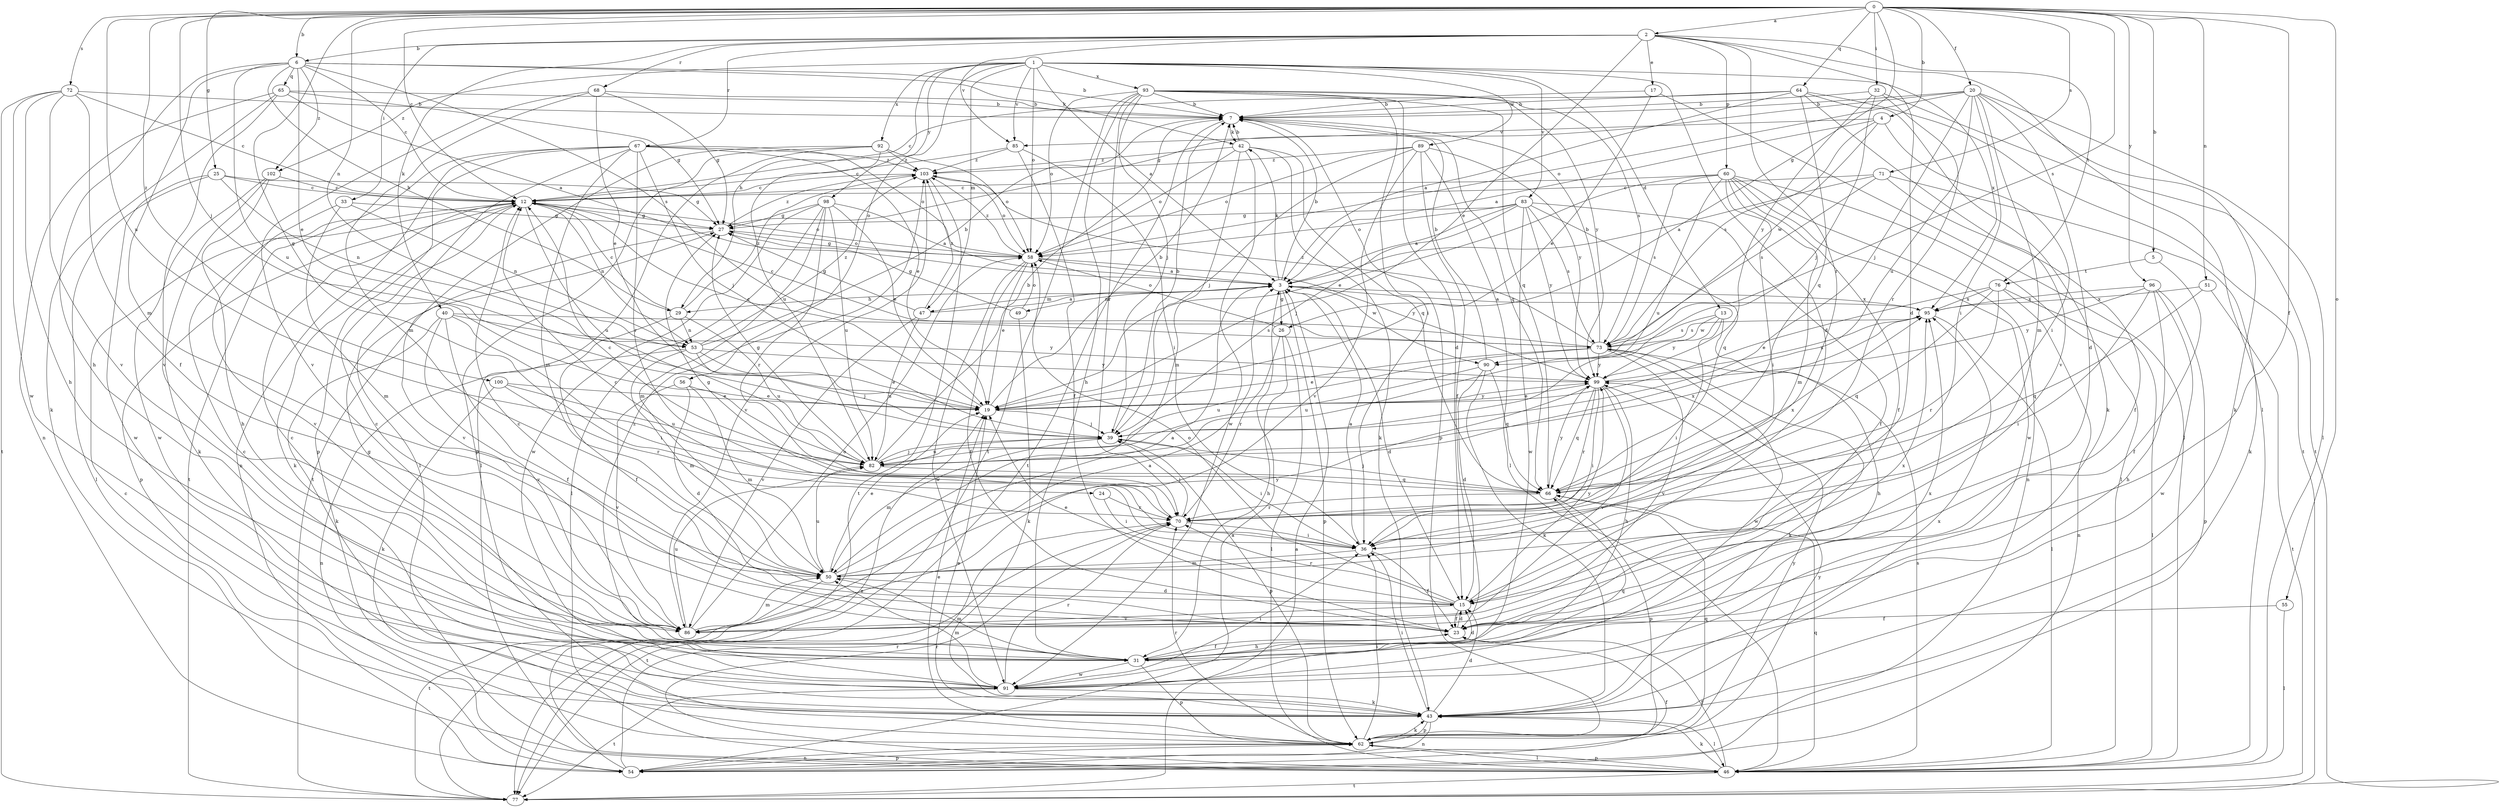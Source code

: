 strict digraph  {
0;
1;
2;
3;
4;
5;
6;
7;
12;
13;
15;
17;
19;
20;
23;
24;
25;
26;
27;
29;
31;
32;
33;
36;
39;
40;
42;
43;
46;
47;
49;
50;
51;
53;
54;
55;
56;
58;
60;
62;
64;
65;
66;
67;
68;
70;
71;
72;
73;
76;
77;
82;
83;
85;
86;
89;
90;
91;
92;
93;
95;
96;
98;
99;
100;
102;
103;
0 -> 2  [label=a];
0 -> 4  [label=b];
0 -> 5  [label=b];
0 -> 6  [label=b];
0 -> 12  [label=c];
0 -> 20  [label=f];
0 -> 23  [label=f];
0 -> 24  [label=g];
0 -> 25  [label=g];
0 -> 26  [label=g];
0 -> 32  [label=i];
0 -> 39  [label=j];
0 -> 51  [label=n];
0 -> 53  [label=n];
0 -> 55  [label=o];
0 -> 64  [label=q];
0 -> 71  [label=s];
0 -> 72  [label=s];
0 -> 73  [label=s];
0 -> 82  [label=u];
0 -> 96  [label=y];
0 -> 100  [label=z];
1 -> 3  [label=a];
1 -> 13  [label=d];
1 -> 15  [label=d];
1 -> 29  [label=h];
1 -> 47  [label=m];
1 -> 56  [label=o];
1 -> 58  [label=o];
1 -> 83  [label=v];
1 -> 85  [label=v];
1 -> 89  [label=w];
1 -> 92  [label=x];
1 -> 93  [label=x];
1 -> 95  [label=x];
1 -> 98  [label=y];
1 -> 102  [label=z];
2 -> 6  [label=b];
2 -> 15  [label=d];
2 -> 17  [label=e];
2 -> 19  [label=e];
2 -> 33  [label=i];
2 -> 40  [label=k];
2 -> 46  [label=l];
2 -> 60  [label=p];
2 -> 67  [label=r];
2 -> 68  [label=r];
2 -> 70  [label=r];
2 -> 76  [label=t];
2 -> 85  [label=v];
3 -> 7  [label=b];
3 -> 15  [label=d];
3 -> 26  [label=g];
3 -> 29  [label=h];
3 -> 42  [label=k];
3 -> 47  [label=m];
3 -> 49  [label=m];
3 -> 62  [label=p];
3 -> 90  [label=w];
3 -> 95  [label=x];
4 -> 3  [label=a];
4 -> 36  [label=i];
4 -> 73  [label=s];
4 -> 85  [label=v];
4 -> 90  [label=w];
5 -> 23  [label=f];
5 -> 76  [label=t];
6 -> 7  [label=b];
6 -> 12  [label=c];
6 -> 19  [label=e];
6 -> 29  [label=h];
6 -> 31  [label=h];
6 -> 42  [label=k];
6 -> 50  [label=m];
6 -> 65  [label=q];
6 -> 73  [label=s];
6 -> 82  [label=u];
6 -> 102  [label=z];
7 -> 42  [label=k];
7 -> 62  [label=p];
7 -> 66  [label=q];
7 -> 77  [label=t];
12 -> 27  [label=g];
12 -> 43  [label=k];
12 -> 53  [label=n];
12 -> 58  [label=o];
12 -> 62  [label=p];
12 -> 82  [label=u];
13 -> 31  [label=h];
13 -> 36  [label=i];
13 -> 73  [label=s];
13 -> 90  [label=w];
13 -> 99  [label=y];
15 -> 19  [label=e];
15 -> 23  [label=f];
15 -> 58  [label=o];
15 -> 70  [label=r];
15 -> 86  [label=v];
15 -> 95  [label=x];
15 -> 99  [label=y];
17 -> 7  [label=b];
17 -> 19  [label=e];
17 -> 46  [label=l];
19 -> 7  [label=b];
19 -> 12  [label=c];
19 -> 39  [label=j];
19 -> 99  [label=y];
20 -> 7  [label=b];
20 -> 15  [label=d];
20 -> 27  [label=g];
20 -> 36  [label=i];
20 -> 39  [label=j];
20 -> 43  [label=k];
20 -> 46  [label=l];
20 -> 50  [label=m];
20 -> 58  [label=o];
20 -> 82  [label=u];
23 -> 12  [label=c];
23 -> 15  [label=d];
23 -> 31  [label=h];
24 -> 36  [label=i];
24 -> 70  [label=r];
25 -> 12  [label=c];
25 -> 27  [label=g];
25 -> 46  [label=l];
25 -> 53  [label=n];
25 -> 91  [label=w];
26 -> 31  [label=h];
26 -> 46  [label=l];
26 -> 58  [label=o];
26 -> 70  [label=r];
27 -> 58  [label=o];
27 -> 86  [label=v];
27 -> 103  [label=z];
29 -> 12  [label=c];
29 -> 23  [label=f];
29 -> 53  [label=n];
29 -> 82  [label=u];
29 -> 103  [label=z];
31 -> 12  [label=c];
31 -> 15  [label=d];
31 -> 23  [label=f];
31 -> 27  [label=g];
31 -> 50  [label=m];
31 -> 62  [label=p];
31 -> 91  [label=w];
31 -> 95  [label=x];
31 -> 103  [label=z];
32 -> 7  [label=b];
32 -> 39  [label=j];
32 -> 70  [label=r];
32 -> 77  [label=t];
32 -> 99  [label=y];
33 -> 27  [label=g];
33 -> 50  [label=m];
33 -> 53  [label=n];
33 -> 86  [label=v];
36 -> 3  [label=a];
36 -> 12  [label=c];
36 -> 23  [label=f];
36 -> 50  [label=m];
39 -> 7  [label=b];
39 -> 36  [label=i];
39 -> 50  [label=m];
39 -> 62  [label=p];
39 -> 82  [label=u];
40 -> 23  [label=f];
40 -> 36  [label=i];
40 -> 43  [label=k];
40 -> 73  [label=s];
40 -> 86  [label=v];
40 -> 99  [label=y];
42 -> 7  [label=b];
42 -> 43  [label=k];
42 -> 50  [label=m];
42 -> 58  [label=o];
42 -> 66  [label=q];
42 -> 91  [label=w];
42 -> 103  [label=z];
43 -> 15  [label=d];
43 -> 19  [label=e];
43 -> 36  [label=i];
43 -> 46  [label=l];
43 -> 54  [label=n];
43 -> 62  [label=p];
43 -> 95  [label=x];
46 -> 23  [label=f];
46 -> 43  [label=k];
46 -> 62  [label=p];
46 -> 66  [label=q];
46 -> 70  [label=r];
46 -> 73  [label=s];
46 -> 77  [label=t];
47 -> 3  [label=a];
47 -> 27  [label=g];
47 -> 82  [label=u];
47 -> 86  [label=v];
47 -> 103  [label=z];
49 -> 27  [label=g];
49 -> 43  [label=k];
49 -> 58  [label=o];
50 -> 3  [label=a];
50 -> 15  [label=d];
50 -> 19  [label=e];
50 -> 77  [label=t];
50 -> 82  [label=u];
50 -> 99  [label=y];
51 -> 66  [label=q];
51 -> 77  [label=t];
51 -> 95  [label=x];
53 -> 7  [label=b];
53 -> 19  [label=e];
53 -> 39  [label=j];
53 -> 50  [label=m];
53 -> 54  [label=n];
53 -> 99  [label=y];
53 -> 103  [label=z];
54 -> 3  [label=a];
54 -> 12  [label=c];
54 -> 19  [label=e];
54 -> 23  [label=f];
54 -> 62  [label=p];
54 -> 70  [label=r];
54 -> 99  [label=y];
55 -> 23  [label=f];
55 -> 46  [label=l];
56 -> 15  [label=d];
56 -> 19  [label=e];
56 -> 50  [label=m];
56 -> 86  [label=v];
58 -> 3  [label=a];
58 -> 19  [label=e];
58 -> 23  [label=f];
58 -> 27  [label=g];
58 -> 91  [label=w];
58 -> 99  [label=y];
58 -> 103  [label=z];
60 -> 12  [label=c];
60 -> 19  [label=e];
60 -> 23  [label=f];
60 -> 36  [label=i];
60 -> 46  [label=l];
60 -> 50  [label=m];
60 -> 54  [label=n];
60 -> 73  [label=s];
60 -> 82  [label=u];
60 -> 91  [label=w];
62 -> 19  [label=e];
62 -> 36  [label=i];
62 -> 43  [label=k];
62 -> 46  [label=l];
62 -> 54  [label=n];
62 -> 66  [label=q];
62 -> 70  [label=r];
62 -> 99  [label=y];
64 -> 3  [label=a];
64 -> 7  [label=b];
64 -> 12  [label=c];
64 -> 43  [label=k];
64 -> 66  [label=q];
64 -> 77  [label=t];
64 -> 86  [label=v];
65 -> 3  [label=a];
65 -> 7  [label=b];
65 -> 27  [label=g];
65 -> 43  [label=k];
65 -> 54  [label=n];
65 -> 86  [label=v];
66 -> 12  [label=c];
66 -> 39  [label=j];
66 -> 62  [label=p];
66 -> 70  [label=r];
66 -> 95  [label=x];
66 -> 99  [label=y];
67 -> 19  [label=e];
67 -> 39  [label=j];
67 -> 46  [label=l];
67 -> 50  [label=m];
67 -> 54  [label=n];
67 -> 58  [label=o];
67 -> 62  [label=p];
67 -> 70  [label=r];
67 -> 77  [label=t];
67 -> 103  [label=z];
68 -> 7  [label=b];
68 -> 19  [label=e];
68 -> 27  [label=g];
68 -> 50  [label=m];
68 -> 86  [label=v];
70 -> 27  [label=g];
70 -> 36  [label=i];
70 -> 39  [label=j];
70 -> 77  [label=t];
71 -> 3  [label=a];
71 -> 12  [label=c];
71 -> 23  [label=f];
71 -> 43  [label=k];
71 -> 73  [label=s];
72 -> 7  [label=b];
72 -> 12  [label=c];
72 -> 23  [label=f];
72 -> 31  [label=h];
72 -> 77  [label=t];
72 -> 86  [label=v];
72 -> 91  [label=w];
73 -> 7  [label=b];
73 -> 12  [label=c];
73 -> 19  [label=e];
73 -> 43  [label=k];
73 -> 82  [label=u];
73 -> 86  [label=v];
73 -> 91  [label=w];
73 -> 99  [label=y];
73 -> 103  [label=z];
76 -> 19  [label=e];
76 -> 46  [label=l];
76 -> 54  [label=n];
76 -> 66  [label=q];
76 -> 70  [label=r];
76 -> 95  [label=x];
77 -> 3  [label=a];
82 -> 7  [label=b];
82 -> 27  [label=g];
82 -> 39  [label=j];
82 -> 66  [label=q];
82 -> 95  [label=x];
83 -> 3  [label=a];
83 -> 23  [label=f];
83 -> 27  [label=g];
83 -> 39  [label=j];
83 -> 58  [label=o];
83 -> 66  [label=q];
83 -> 73  [label=s];
83 -> 91  [label=w];
83 -> 99  [label=y];
85 -> 12  [label=c];
85 -> 23  [label=f];
85 -> 36  [label=i];
85 -> 103  [label=z];
86 -> 3  [label=a];
86 -> 12  [label=c];
86 -> 50  [label=m];
86 -> 58  [label=o];
86 -> 82  [label=u];
89 -> 23  [label=f];
89 -> 39  [label=j];
89 -> 46  [label=l];
89 -> 58  [label=o];
89 -> 86  [label=v];
89 -> 99  [label=y];
89 -> 103  [label=z];
90 -> 7  [label=b];
90 -> 15  [label=d];
90 -> 43  [label=k];
90 -> 66  [label=q];
90 -> 82  [label=u];
91 -> 12  [label=c];
91 -> 36  [label=i];
91 -> 43  [label=k];
91 -> 50  [label=m];
91 -> 66  [label=q];
91 -> 70  [label=r];
91 -> 77  [label=t];
92 -> 46  [label=l];
92 -> 58  [label=o];
92 -> 62  [label=p];
92 -> 77  [label=t];
92 -> 82  [label=u];
92 -> 103  [label=z];
93 -> 7  [label=b];
93 -> 15  [label=d];
93 -> 31  [label=h];
93 -> 36  [label=i];
93 -> 39  [label=j];
93 -> 58  [label=o];
93 -> 66  [label=q];
93 -> 70  [label=r];
93 -> 73  [label=s];
93 -> 77  [label=t];
93 -> 99  [label=y];
95 -> 3  [label=a];
95 -> 46  [label=l];
95 -> 73  [label=s];
96 -> 31  [label=h];
96 -> 36  [label=i];
96 -> 62  [label=p];
96 -> 91  [label=w];
96 -> 95  [label=x];
96 -> 99  [label=y];
98 -> 3  [label=a];
98 -> 19  [label=e];
98 -> 27  [label=g];
98 -> 46  [label=l];
98 -> 50  [label=m];
98 -> 70  [label=r];
98 -> 82  [label=u];
98 -> 91  [label=w];
99 -> 19  [label=e];
99 -> 31  [label=h];
99 -> 36  [label=i];
99 -> 66  [label=q];
99 -> 70  [label=r];
99 -> 86  [label=v];
99 -> 95  [label=x];
100 -> 19  [label=e];
100 -> 43  [label=k];
100 -> 70  [label=r];
100 -> 82  [label=u];
102 -> 12  [label=c];
102 -> 31  [label=h];
102 -> 43  [label=k];
102 -> 91  [label=w];
103 -> 12  [label=c];
103 -> 58  [label=o];
103 -> 77  [label=t];
103 -> 86  [label=v];
}
